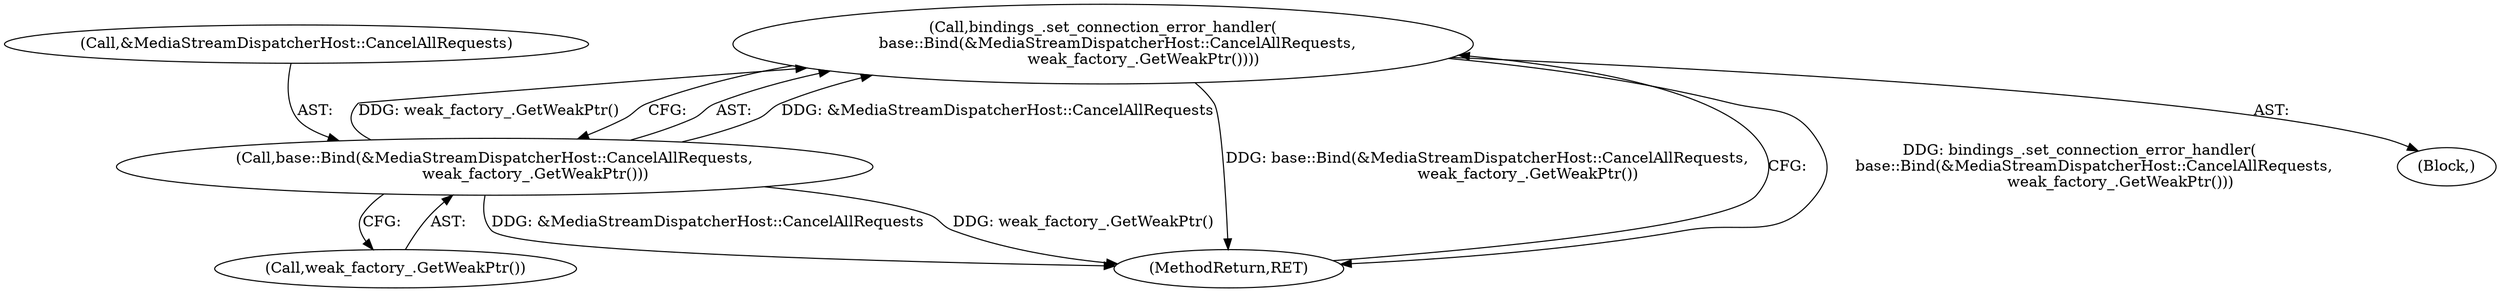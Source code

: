 digraph "1_Chrome_971548cdca2d4c0a6fedd3db0c94372c2a27eac3_6@API" {
"1000107" [label="(Call,bindings_.set_connection_error_handler(\n      base::Bind(&MediaStreamDispatcherHost::CancelAllRequests,\n                 weak_factory_.GetWeakPtr())))"];
"1000108" [label="(Call,base::Bind(&MediaStreamDispatcherHost::CancelAllRequests,\n                 weak_factory_.GetWeakPtr()))"];
"1000108" [label="(Call,base::Bind(&MediaStreamDispatcherHost::CancelAllRequests,\n                 weak_factory_.GetWeakPtr()))"];
"1000104" [label="(Block,)"];
"1000112" [label="(MethodReturn,RET)"];
"1000111" [label="(Call,weak_factory_.GetWeakPtr())"];
"1000109" [label="(Call,&MediaStreamDispatcherHost::CancelAllRequests)"];
"1000107" [label="(Call,bindings_.set_connection_error_handler(\n      base::Bind(&MediaStreamDispatcherHost::CancelAllRequests,\n                 weak_factory_.GetWeakPtr())))"];
"1000107" -> "1000104"  [label="AST: "];
"1000107" -> "1000108"  [label="CFG: "];
"1000108" -> "1000107"  [label="AST: "];
"1000112" -> "1000107"  [label="CFG: "];
"1000107" -> "1000112"  [label="DDG: base::Bind(&MediaStreamDispatcherHost::CancelAllRequests,\n                 weak_factory_.GetWeakPtr())"];
"1000107" -> "1000112"  [label="DDG: bindings_.set_connection_error_handler(\n      base::Bind(&MediaStreamDispatcherHost::CancelAllRequests,\n                 weak_factory_.GetWeakPtr()))"];
"1000108" -> "1000107"  [label="DDG: &MediaStreamDispatcherHost::CancelAllRequests"];
"1000108" -> "1000107"  [label="DDG: weak_factory_.GetWeakPtr()"];
"1000108" -> "1000111"  [label="CFG: "];
"1000109" -> "1000108"  [label="AST: "];
"1000111" -> "1000108"  [label="AST: "];
"1000108" -> "1000112"  [label="DDG: weak_factory_.GetWeakPtr()"];
"1000108" -> "1000112"  [label="DDG: &MediaStreamDispatcherHost::CancelAllRequests"];
}
